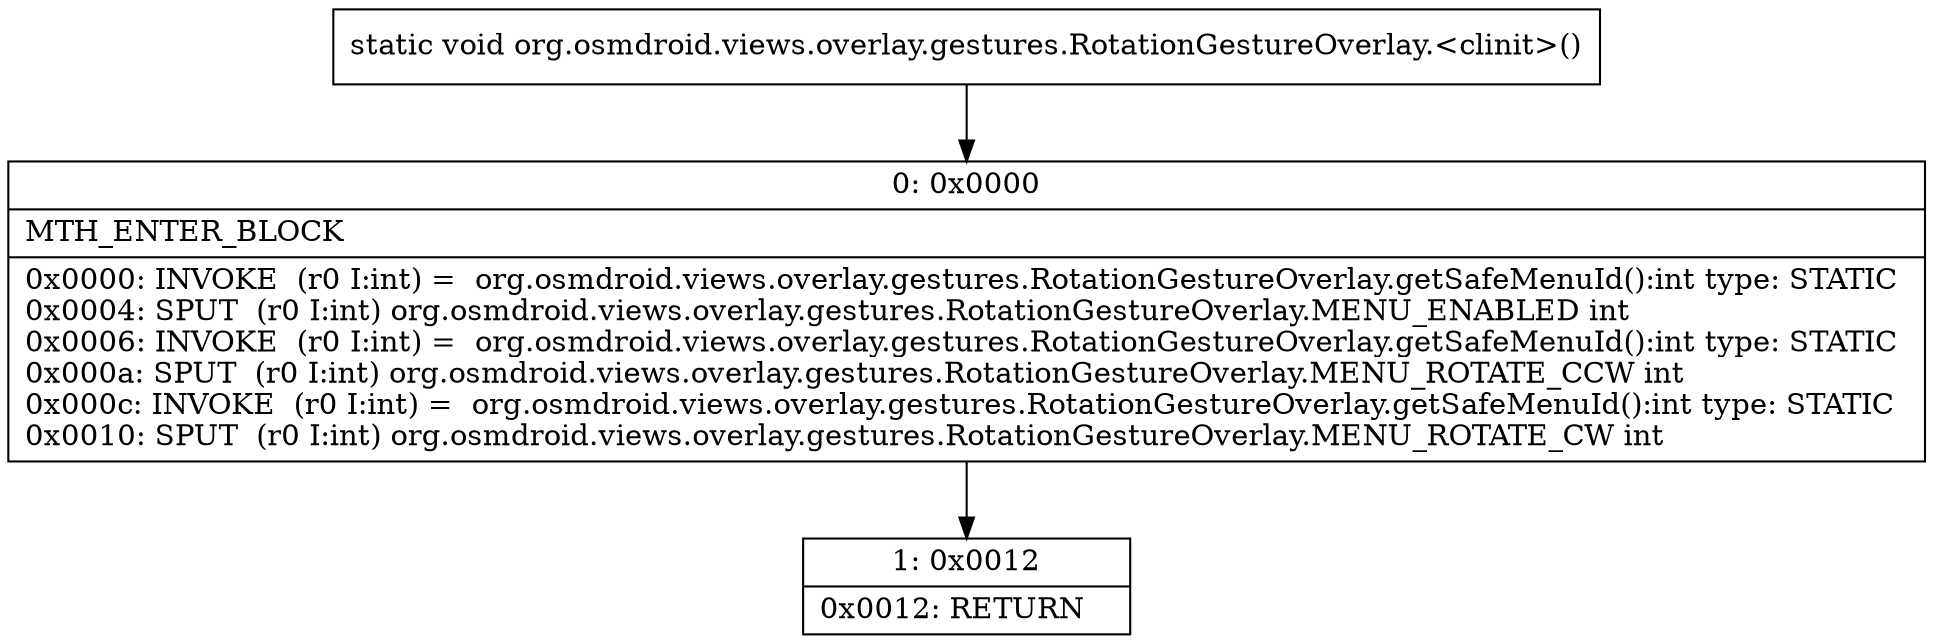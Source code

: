 digraph "CFG fororg.osmdroid.views.overlay.gestures.RotationGestureOverlay.\<clinit\>()V" {
Node_0 [shape=record,label="{0\:\ 0x0000|MTH_ENTER_BLOCK\l|0x0000: INVOKE  (r0 I:int) =  org.osmdroid.views.overlay.gestures.RotationGestureOverlay.getSafeMenuId():int type: STATIC \l0x0004: SPUT  (r0 I:int) org.osmdroid.views.overlay.gestures.RotationGestureOverlay.MENU_ENABLED int \l0x0006: INVOKE  (r0 I:int) =  org.osmdroid.views.overlay.gestures.RotationGestureOverlay.getSafeMenuId():int type: STATIC \l0x000a: SPUT  (r0 I:int) org.osmdroid.views.overlay.gestures.RotationGestureOverlay.MENU_ROTATE_CCW int \l0x000c: INVOKE  (r0 I:int) =  org.osmdroid.views.overlay.gestures.RotationGestureOverlay.getSafeMenuId():int type: STATIC \l0x0010: SPUT  (r0 I:int) org.osmdroid.views.overlay.gestures.RotationGestureOverlay.MENU_ROTATE_CW int \l}"];
Node_1 [shape=record,label="{1\:\ 0x0012|0x0012: RETURN   \l}"];
MethodNode[shape=record,label="{static void org.osmdroid.views.overlay.gestures.RotationGestureOverlay.\<clinit\>() }"];
MethodNode -> Node_0;
Node_0 -> Node_1;
}


